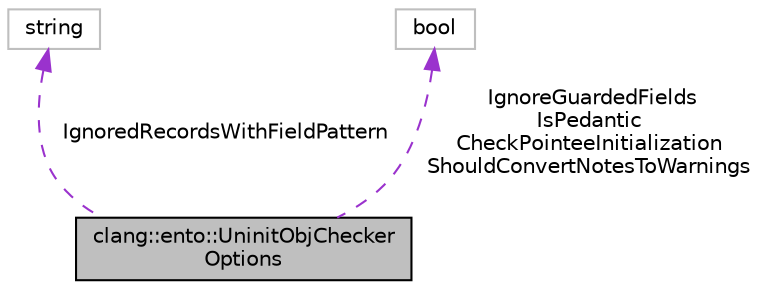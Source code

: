 digraph "clang::ento::UninitObjCheckerOptions"
{
 // LATEX_PDF_SIZE
  bgcolor="transparent";
  edge [fontname="Helvetica",fontsize="10",labelfontname="Helvetica",labelfontsize="10"];
  node [fontname="Helvetica",fontsize="10",shape=record];
  Node1 [label="clang::ento::UninitObjChecker\lOptions",height=0.2,width=0.4,color="black", fillcolor="grey75", style="filled", fontcolor="black",tooltip=" "];
  Node2 -> Node1 [dir="back",color="darkorchid3",fontsize="10",style="dashed",label=" IgnoredRecordsWithFieldPattern" ,fontname="Helvetica"];
  Node2 [label="string",height=0.2,width=0.4,color="grey75",tooltip=" "];
  Node3 -> Node1 [dir="back",color="darkorchid3",fontsize="10",style="dashed",label=" IgnoreGuardedFields\nIsPedantic\nCheckPointeeInitialization\nShouldConvertNotesToWarnings" ,fontname="Helvetica"];
  Node3 [label="bool",height=0.2,width=0.4,color="grey75",tooltip=" "];
}
